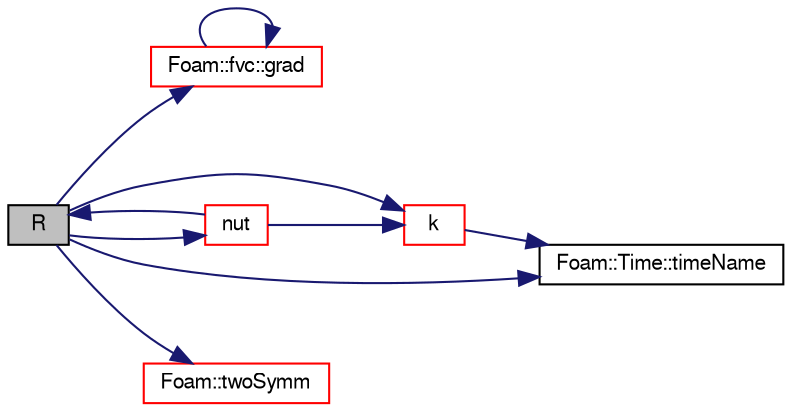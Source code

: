 digraph "R"
{
  bgcolor="transparent";
  edge [fontname="FreeSans",fontsize="10",labelfontname="FreeSans",labelfontsize="10"];
  node [fontname="FreeSans",fontsize="10",shape=record];
  rankdir="LR";
  Node1301 [label="R",height=0.2,width=0.4,color="black", fillcolor="grey75", style="filled", fontcolor="black"];
  Node1301 -> Node1302 [color="midnightblue",fontsize="10",style="solid",fontname="FreeSans"];
  Node1302 [label="Foam::fvc::grad",height=0.2,width=0.4,color="red",URL="$a21134.html#a7c00ec90ecc15ed3005255e42c52827a"];
  Node1302 -> Node1302 [color="midnightblue",fontsize="10",style="solid",fontname="FreeSans"];
  Node1301 -> Node1305 [color="midnightblue",fontsize="10",style="solid",fontname="FreeSans"];
  Node1305 [label="k",height=0.2,width=0.4,color="red",URL="$a31086.html#a2e01d66cd4db498fd5e869ea66925978",tooltip="Return the turbulence kinetic energy. "];
  Node1305 -> Node1308 [color="midnightblue",fontsize="10",style="solid",fontname="FreeSans"];
  Node1308 [label="Foam::Time::timeName",height=0.2,width=0.4,color="black",URL="$a26350.html#ad9d86fef6eca18797c786726cf925179",tooltip="Return time name of given scalar time. "];
  Node1301 -> Node1309 [color="midnightblue",fontsize="10",style="solid",fontname="FreeSans"];
  Node1309 [label="nut",height=0.2,width=0.4,color="red",URL="$a31086.html#a1f9ef455ae1ef56fcb9c8f8838c6aee2",tooltip="Return the turbulence viscosity. "];
  Node1309 -> Node1305 [color="midnightblue",fontsize="10",style="solid",fontname="FreeSans"];
  Node1309 -> Node1301 [color="midnightblue",fontsize="10",style="solid",fontname="FreeSans"];
  Node1301 -> Node1308 [color="midnightblue",fontsize="10",style="solid",fontname="FreeSans"];
  Node1301 -> Node1752 [color="midnightblue",fontsize="10",style="solid",fontname="FreeSans"];
  Node1752 [label="Foam::twoSymm",height=0.2,width=0.4,color="red",URL="$a21124.html#a446550beb700669a32e76d9b87d5e043"];
}

